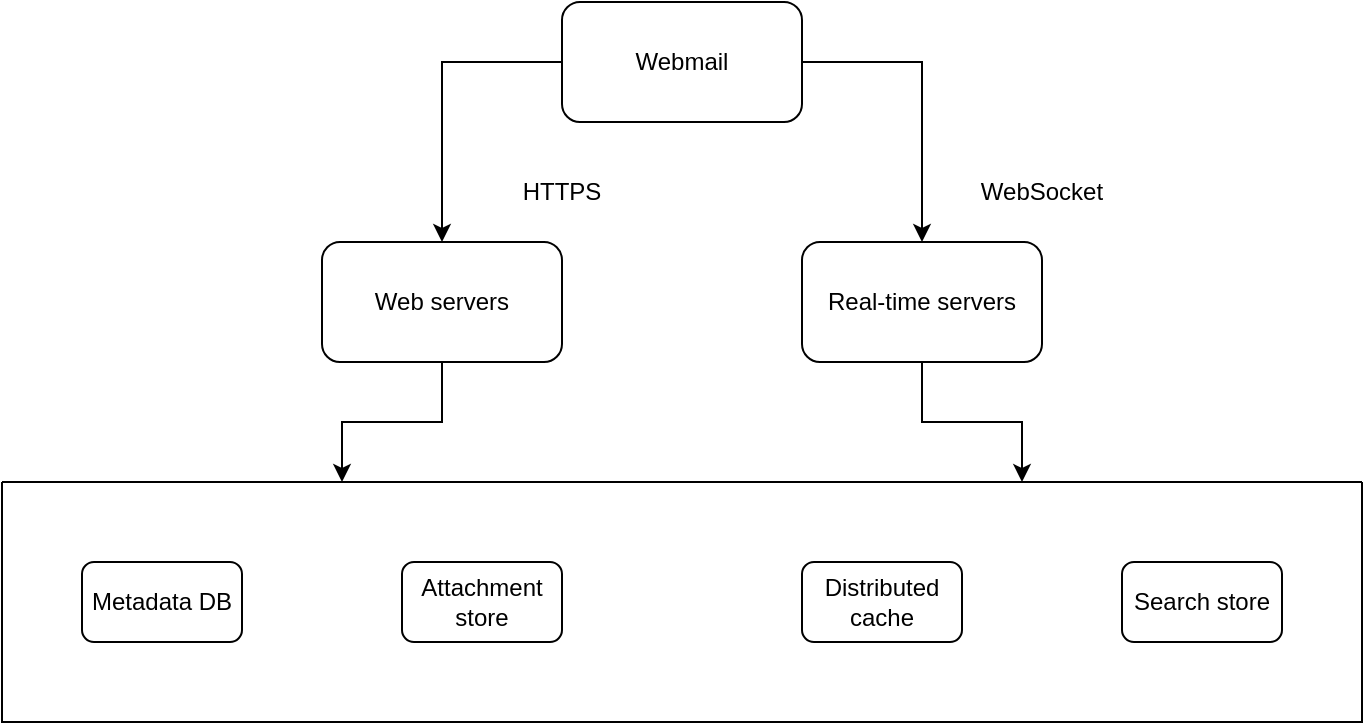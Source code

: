 <mxfile version="24.3.1" type="device">
  <diagram id="YrfzH3xwVrYN7FTBeiER" name="Page-1">
    <mxGraphModel dx="882" dy="578" grid="1" gridSize="10" guides="1" tooltips="1" connect="1" arrows="1" fold="1" page="1" pageScale="1" pageWidth="850" pageHeight="1100" math="0" shadow="0">
      <root>
        <mxCell id="0" />
        <mxCell id="1" parent="0" />
        <mxCell id="W2C-pqZ3fu2_AHB15Ob1-8" style="edgeStyle=orthogonalEdgeStyle;rounded=0;orthogonalLoop=1;jettySize=auto;html=1;exitX=0;exitY=0.5;exitDx=0;exitDy=0;" edge="1" parent="1" source="W2C-pqZ3fu2_AHB15Ob1-1" target="W2C-pqZ3fu2_AHB15Ob1-6">
          <mxGeometry relative="1" as="geometry" />
        </mxCell>
        <mxCell id="W2C-pqZ3fu2_AHB15Ob1-9" style="edgeStyle=orthogonalEdgeStyle;rounded=0;orthogonalLoop=1;jettySize=auto;html=1;exitX=1;exitY=0.5;exitDx=0;exitDy=0;" edge="1" parent="1" source="W2C-pqZ3fu2_AHB15Ob1-1" target="W2C-pqZ3fu2_AHB15Ob1-7">
          <mxGeometry relative="1" as="geometry" />
        </mxCell>
        <mxCell id="W2C-pqZ3fu2_AHB15Ob1-1" value="Webmail" style="rounded=1;whiteSpace=wrap;html=1;" vertex="1" parent="1">
          <mxGeometry x="360" y="80" width="120" height="60" as="geometry" />
        </mxCell>
        <mxCell id="W2C-pqZ3fu2_AHB15Ob1-2" value="Metadata DB" style="rounded=1;whiteSpace=wrap;html=1;" vertex="1" parent="1">
          <mxGeometry x="120" y="360" width="80" height="40" as="geometry" />
        </mxCell>
        <mxCell id="W2C-pqZ3fu2_AHB15Ob1-3" value="Attachment store" style="rounded=1;whiteSpace=wrap;html=1;" vertex="1" parent="1">
          <mxGeometry x="280" y="360" width="80" height="40" as="geometry" />
        </mxCell>
        <mxCell id="W2C-pqZ3fu2_AHB15Ob1-4" value="Distributed cache" style="rounded=1;whiteSpace=wrap;html=1;" vertex="1" parent="1">
          <mxGeometry x="480" y="360" width="80" height="40" as="geometry" />
        </mxCell>
        <mxCell id="W2C-pqZ3fu2_AHB15Ob1-5" value="Search store" style="rounded=1;whiteSpace=wrap;html=1;" vertex="1" parent="1">
          <mxGeometry x="640" y="360" width="80" height="40" as="geometry" />
        </mxCell>
        <mxCell id="W2C-pqZ3fu2_AHB15Ob1-13" style="edgeStyle=orthogonalEdgeStyle;rounded=0;orthogonalLoop=1;jettySize=auto;html=1;exitX=0.5;exitY=1;exitDx=0;exitDy=0;entryX=0.25;entryY=0;entryDx=0;entryDy=0;" edge="1" parent="1" source="W2C-pqZ3fu2_AHB15Ob1-6" target="W2C-pqZ3fu2_AHB15Ob1-12">
          <mxGeometry relative="1" as="geometry" />
        </mxCell>
        <mxCell id="W2C-pqZ3fu2_AHB15Ob1-6" value="Web servers" style="rounded=1;whiteSpace=wrap;html=1;" vertex="1" parent="1">
          <mxGeometry x="240" y="200" width="120" height="60" as="geometry" />
        </mxCell>
        <mxCell id="W2C-pqZ3fu2_AHB15Ob1-14" style="edgeStyle=orthogonalEdgeStyle;rounded=0;orthogonalLoop=1;jettySize=auto;html=1;exitX=0.5;exitY=1;exitDx=0;exitDy=0;entryX=0.75;entryY=0;entryDx=0;entryDy=0;" edge="1" parent="1" source="W2C-pqZ3fu2_AHB15Ob1-7" target="W2C-pqZ3fu2_AHB15Ob1-12">
          <mxGeometry relative="1" as="geometry" />
        </mxCell>
        <mxCell id="W2C-pqZ3fu2_AHB15Ob1-7" value="Real-time servers" style="rounded=1;whiteSpace=wrap;html=1;" vertex="1" parent="1">
          <mxGeometry x="480" y="200" width="120" height="60" as="geometry" />
        </mxCell>
        <mxCell id="W2C-pqZ3fu2_AHB15Ob1-12" value="" style="swimlane;startSize=0;" vertex="1" parent="1">
          <mxGeometry x="80" y="320" width="680" height="120" as="geometry" />
        </mxCell>
        <mxCell id="W2C-pqZ3fu2_AHB15Ob1-15" value="HTTPS" style="text;html=1;align=center;verticalAlign=middle;whiteSpace=wrap;rounded=0;" vertex="1" parent="1">
          <mxGeometry x="320" y="160" width="80" height="30" as="geometry" />
        </mxCell>
        <mxCell id="W2C-pqZ3fu2_AHB15Ob1-16" value="WebSocket" style="text;html=1;align=center;verticalAlign=middle;whiteSpace=wrap;rounded=0;" vertex="1" parent="1">
          <mxGeometry x="560" y="160" width="80" height="30" as="geometry" />
        </mxCell>
      </root>
    </mxGraphModel>
  </diagram>
</mxfile>
